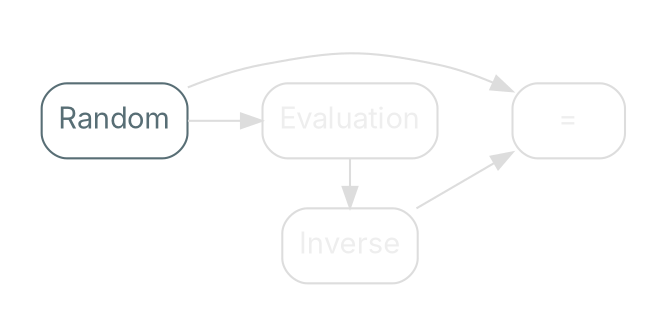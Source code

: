 digraph {
    bgcolor=transparent
    rankdir=LR

    // Default theme: enabled
    node[shape="rectangle" style="rounded,filled" color="#586E75" fillcolor="#ffffff" fontcolor="#586E75" fontname="Inter,Arial"]
    edge[color="#586E75" fontcolor="#000000" fontname="Inter,Arial" fontsize=11]

    subgraph cluster_0 {
        color=transparent
        Input[label="Random"]
        Evaluation[color="#dddddd" fontcolor="#eeeeee"]
        Analysis[label="=" color="#dddddd" fontcolor="#eeeeee"]
    }

    subgraph cluster_1 {
        color=transparent
        Invis[style=invis]
        Inverse[color="#dddddd" fontcolor="#eeeeee"]
    }

    Input -> Invis[constraint=false style=invis]
    Invis -> Inverse[style=invis]

    Input -> Evaluation[color="#dddddd"]
    Evaluation -> Analysis[style=invis]
    Evaluation -> Inverse[constraint=false color="#dddddd"]
    Inverse -> Analysis[color="#dddddd"]
    Input -> Analysis[constraint=false color="#dddddd"]
}
